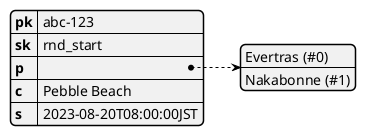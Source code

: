 @startyaml

pk: abc-123
sk: rnd_start
p:
  - Evertras (#0)
  - Nakabonne (#1)
c: Pebble Beach
s: 2023-08-20T08:00:00JST

@endyaml

